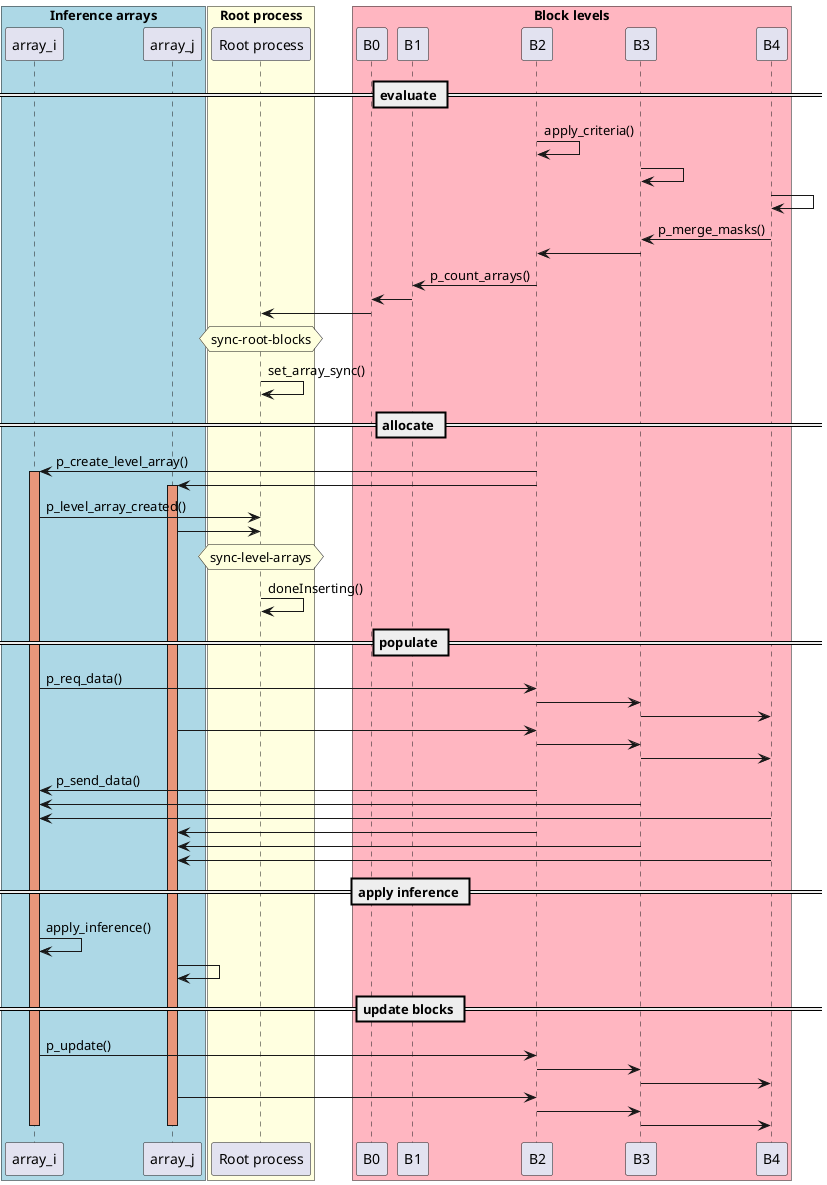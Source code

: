    @startuml

   box "Inference arrays" #LightBlue
   participant array_i as a0
   participant array_j as a2
   end box

   box "Root process" #LightYellow
   participant "Root process" as root
   end box

   box "Block levels" #LightPink
   participant "B0" as b0
   participant "B1" as b1
   participant "B2" as b2
   participant "B3" as b3
   participant "B4" as b4
   end box

   == evaluate ==

   b2 -> b2 : apply_criteria()
   b3 -> b3
   b4 -> b4

   b4 -> b3 : p_merge_masks()
   b3 -> b2

   b2 -> b1 : p_count_arrays()
   b1 -> b0
   b0 -> root

   hnote over root : sync-root-blocks

   root -> root : set_array_sync()

   == allocate ==

   b2 -> a0 : p_create_level_array()
   activate a0 #DarkSalmon
   b2 -> a2
   activate a2 #DarkSalmon

   a0 -> root : p_level_array_created()
   a2 -> root

   hnote over root : sync-level-arrays
   root -> root : doneInserting()

   == populate ==

   a0 -> b2 : p_req_data()
   b2 -> b3
   b3 -> b4

   a2 -> b2
   b2 -> b3
   b3 -> b4

   b2 ->   a0 : p_send_data()
   b3 ->   a0
   b4 ->   a0

   b2  ->   a2
   b3  ->   a2
   b4  ->   a2

   == apply inference ==

   a0 -> a0 : apply_inference()
   a2 -> a2

  == update blocks ==

   a0 -> b2 : p_update()
   b2 -> b3
   b3 -> b4

   a2 -> b2
   b2 -> b3
   b3 -> b4


   deactivate a0
   deactivate a2

@enduml